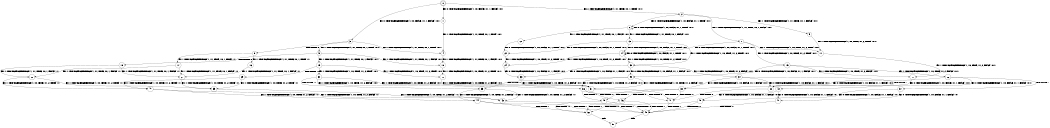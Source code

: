 digraph BCG {
size = "7, 10.5";
center = TRUE;
node [shape = circle];
0 [peripheries = 2];
0 -> 1 [label = "EX !0 !ATOMIC_EXCH_BRANCH (1, +0, FALSE, +1, 1, FALSE) !:0:1:"];
0 -> 2 [label = "EX !1 !ATOMIC_EXCH_BRANCH (1, +1, TRUE, +0, 1, TRUE) !:0:1:"];
0 -> 3 [label = "EX !0 !ATOMIC_EXCH_BRANCH (1, +0, FALSE, +1, 1, FALSE) !:0:1:"];
1 -> 4 [label = "EX !1 !ATOMIC_EXCH_BRANCH (1, +1, TRUE, +0, 1, TRUE) !:0:1:"];
2 -> 5 [label = "EX !1 !ATOMIC_EXCH_BRANCH (1, +1, TRUE, +0, 1, FALSE) !:0:1:"];
2 -> 6 [label = "EX !0 !ATOMIC_EXCH_BRANCH (1, +0, FALSE, +1, 1, TRUE) !:0:1:"];
2 -> 7 [label = "EX !1 !ATOMIC_EXCH_BRANCH (1, +1, TRUE, +0, 1, FALSE) !:0:1:"];
3 -> 4 [label = "EX !1 !ATOMIC_EXCH_BRANCH (1, +1, TRUE, +0, 1, TRUE) !:0:1:"];
3 -> 8 [label = "TERMINATE !0"];
3 -> 9 [label = "EX !1 !ATOMIC_EXCH_BRANCH (1, +1, TRUE, +0, 1, TRUE) !:0:1:"];
4 -> 10 [label = "EX !1 !ATOMIC_EXCH_BRANCH (1, +1, TRUE, +0, 1, FALSE) !:0:1:"];
5 -> 11 [label = "EX !1 !ATOMIC_EXCH_BRANCH (1, +0, TRUE, +1, 2, TRUE) !:0:1:"];
6 -> 12 [label = "EX !1 !ATOMIC_EXCH_BRANCH (1, +1, TRUE, +0, 1, FALSE) !:0:1:"];
6 -> 13 [label = "EX !1 !ATOMIC_EXCH_BRANCH (1, +1, TRUE, +0, 1, FALSE) !:0:1:"];
6 -> 6 [label = "EX !0 !ATOMIC_EXCH_BRANCH (1, +0, FALSE, +1, 1, TRUE) !:0:1:"];
7 -> 11 [label = "EX !1 !ATOMIC_EXCH_BRANCH (1, +0, TRUE, +1, 2, TRUE) !:0:1:"];
7 -> 14 [label = "EX !0 !ATOMIC_EXCH_BRANCH (1, +0, FALSE, +1, 1, TRUE) !:0:1:"];
7 -> 15 [label = "EX !1 !ATOMIC_EXCH_BRANCH (1, +0, TRUE, +1, 2, TRUE) !:0:1:"];
8 -> 16 [label = "EX !1 !ATOMIC_EXCH_BRANCH (1, +1, TRUE, +0, 1, TRUE) !:1:"];
8 -> 17 [label = "EX !1 !ATOMIC_EXCH_BRANCH (1, +1, TRUE, +0, 1, TRUE) !:1:"];
9 -> 10 [label = "EX !1 !ATOMIC_EXCH_BRANCH (1, +1, TRUE, +0, 1, FALSE) !:0:1:"];
9 -> 18 [label = "TERMINATE !0"];
9 -> 19 [label = "EX !1 !ATOMIC_EXCH_BRANCH (1, +1, TRUE, +0, 1, FALSE) !:0:1:"];
10 -> 20 [label = "EX !1 !ATOMIC_EXCH_BRANCH (1, +0, TRUE, +1, 2, TRUE) !:0:1:"];
11 -> 21 [label = "EX !1 !ATOMIC_EXCH_BRANCH (1, +0, TRUE, +1, 2, FALSE) !:0:1:"];
12 -> 22 [label = "EX !0 !ATOMIC_EXCH_BRANCH (1, +0, FALSE, +1, 1, TRUE) !:0:1:"];
13 -> 22 [label = "EX !0 !ATOMIC_EXCH_BRANCH (1, +0, FALSE, +1, 1, TRUE) !:0:1:"];
13 -> 23 [label = "EX !1 !ATOMIC_EXCH_BRANCH (1, +0, TRUE, +1, 2, TRUE) !:0:1:"];
13 -> 14 [label = "EX !0 !ATOMIC_EXCH_BRANCH (1, +0, FALSE, +1, 1, TRUE) !:0:1:"];
14 -> 24 [label = "EX !1 !ATOMIC_EXCH_BRANCH (1, +0, TRUE, +1, 2, TRUE) !:0:1:"];
14 -> 23 [label = "EX !1 !ATOMIC_EXCH_BRANCH (1, +0, TRUE, +1, 2, TRUE) !:0:1:"];
14 -> 14 [label = "EX !0 !ATOMIC_EXCH_BRANCH (1, +0, FALSE, +1, 1, TRUE) !:0:1:"];
15 -> 21 [label = "EX !1 !ATOMIC_EXCH_BRANCH (1, +0, TRUE, +1, 2, FALSE) !:0:1:"];
15 -> 25 [label = "EX !0 !ATOMIC_EXCH_BRANCH (1, +0, FALSE, +1, 1, FALSE) !:0:1:"];
15 -> 26 [label = "EX !1 !ATOMIC_EXCH_BRANCH (1, +0, TRUE, +1, 2, FALSE) !:0:1:"];
16 -> 27 [label = "EX !1 !ATOMIC_EXCH_BRANCH (1, +1, TRUE, +0, 1, FALSE) !:1:"];
17 -> 27 [label = "EX !1 !ATOMIC_EXCH_BRANCH (1, +1, TRUE, +0, 1, FALSE) !:1:"];
17 -> 28 [label = "EX !1 !ATOMIC_EXCH_BRANCH (1, +1, TRUE, +0, 1, FALSE) !:1:"];
18 -> 27 [label = "EX !1 !ATOMIC_EXCH_BRANCH (1, +1, TRUE, +0, 1, FALSE) !:1:"];
18 -> 28 [label = "EX !1 !ATOMIC_EXCH_BRANCH (1, +1, TRUE, +0, 1, FALSE) !:1:"];
19 -> 20 [label = "EX !1 !ATOMIC_EXCH_BRANCH (1, +0, TRUE, +1, 2, TRUE) !:0:1:"];
19 -> 29 [label = "TERMINATE !0"];
19 -> 30 [label = "EX !1 !ATOMIC_EXCH_BRANCH (1, +0, TRUE, +1, 2, TRUE) !:0:1:"];
20 -> 31 [label = "EX !1 !ATOMIC_EXCH_BRANCH (1, +0, TRUE, +1, 2, FALSE) !:0:1:"];
21 -> 32 [label = "EX !0 !ATOMIC_EXCH_BRANCH (1, +0, FALSE, +1, 1, FALSE) !:0:1:"];
22 -> 24 [label = "EX !1 !ATOMIC_EXCH_BRANCH (1, +0, TRUE, +1, 2, TRUE) !:0:1:"];
23 -> 33 [label = "EX !0 !ATOMIC_EXCH_BRANCH (1, +0, FALSE, +1, 1, FALSE) !:0:1:"];
23 -> 34 [label = "EX !1 !ATOMIC_EXCH_BRANCH (1, +0, TRUE, +1, 2, FALSE) !:0:1:"];
23 -> 25 [label = "EX !0 !ATOMIC_EXCH_BRANCH (1, +0, FALSE, +1, 1, FALSE) !:0:1:"];
24 -> 33 [label = "EX !0 !ATOMIC_EXCH_BRANCH (1, +0, FALSE, +1, 1, FALSE) !:0:1:"];
25 -> 31 [label = "EX !1 !ATOMIC_EXCH_BRANCH (1, +0, TRUE, +1, 2, FALSE) !:0:1:"];
25 -> 35 [label = "TERMINATE !0"];
25 -> 36 [label = "EX !1 !ATOMIC_EXCH_BRANCH (1, +0, TRUE, +1, 2, FALSE) !:0:1:"];
26 -> 32 [label = "EX !0 !ATOMIC_EXCH_BRANCH (1, +0, FALSE, +1, 1, FALSE) !:0:1:"];
26 -> 37 [label = "TERMINATE !1"];
26 -> 38 [label = "EX !0 !ATOMIC_EXCH_BRANCH (1, +0, FALSE, +1, 1, FALSE) !:0:1:"];
27 -> 39 [label = "EX !1 !ATOMIC_EXCH_BRANCH (1, +0, TRUE, +1, 2, TRUE) !:1:"];
28 -> 39 [label = "EX !1 !ATOMIC_EXCH_BRANCH (1, +0, TRUE, +1, 2, TRUE) !:1:"];
28 -> 40 [label = "EX !1 !ATOMIC_EXCH_BRANCH (1, +0, TRUE, +1, 2, TRUE) !:1:"];
29 -> 39 [label = "EX !1 !ATOMIC_EXCH_BRANCH (1, +0, TRUE, +1, 2, TRUE) !:1:"];
29 -> 40 [label = "EX !1 !ATOMIC_EXCH_BRANCH (1, +0, TRUE, +1, 2, TRUE) !:1:"];
30 -> 31 [label = "EX !1 !ATOMIC_EXCH_BRANCH (1, +0, TRUE, +1, 2, FALSE) !:0:1:"];
30 -> 35 [label = "TERMINATE !0"];
30 -> 36 [label = "EX !1 !ATOMIC_EXCH_BRANCH (1, +0, TRUE, +1, 2, FALSE) !:0:1:"];
31 -> 41 [label = "TERMINATE !0"];
32 -> 41 [label = "TERMINATE !0"];
33 -> 31 [label = "EX !1 !ATOMIC_EXCH_BRANCH (1, +0, TRUE, +1, 2, FALSE) !:0:1:"];
34 -> 32 [label = "EX !0 !ATOMIC_EXCH_BRANCH (1, +0, FALSE, +1, 1, FALSE) !:0:1:"];
34 -> 42 [label = "TERMINATE !1"];
34 -> 38 [label = "EX !0 !ATOMIC_EXCH_BRANCH (1, +0, FALSE, +1, 1, FALSE) !:0:1:"];
35 -> 43 [label = "EX !1 !ATOMIC_EXCH_BRANCH (1, +0, TRUE, +1, 2, FALSE) !:1:"];
35 -> 44 [label = "EX !1 !ATOMIC_EXCH_BRANCH (1, +0, TRUE, +1, 2, FALSE) !:1:"];
36 -> 41 [label = "TERMINATE !0"];
36 -> 45 [label = "TERMINATE !1"];
36 -> 46 [label = "TERMINATE !0"];
37 -> 47 [label = "EX !0 !ATOMIC_EXCH_BRANCH (1, +0, FALSE, +1, 1, FALSE) !:0:"];
37 -> 48 [label = "EX !0 !ATOMIC_EXCH_BRANCH (1, +0, FALSE, +1, 1, FALSE) !:0:"];
38 -> 41 [label = "TERMINATE !0"];
38 -> 45 [label = "TERMINATE !1"];
38 -> 46 [label = "TERMINATE !0"];
39 -> 43 [label = "EX !1 !ATOMIC_EXCH_BRANCH (1, +0, TRUE, +1, 2, FALSE) !:1:"];
40 -> 43 [label = "EX !1 !ATOMIC_EXCH_BRANCH (1, +0, TRUE, +1, 2, FALSE) !:1:"];
40 -> 44 [label = "EX !1 !ATOMIC_EXCH_BRANCH (1, +0, TRUE, +1, 2, FALSE) !:1:"];
41 -> 49 [label = "TERMINATE !1"];
42 -> 47 [label = "EX !0 !ATOMIC_EXCH_BRANCH (1, +0, FALSE, +1, 1, FALSE) !:0:"];
42 -> 48 [label = "EX !0 !ATOMIC_EXCH_BRANCH (1, +0, FALSE, +1, 1, FALSE) !:0:"];
43 -> 49 [label = "TERMINATE !1"];
44 -> 49 [label = "TERMINATE !1"];
44 -> 50 [label = "TERMINATE !1"];
45 -> 49 [label = "TERMINATE !0"];
45 -> 50 [label = "TERMINATE !0"];
46 -> 49 [label = "TERMINATE !1"];
46 -> 50 [label = "TERMINATE !1"];
47 -> 49 [label = "TERMINATE !0"];
48 -> 49 [label = "TERMINATE !0"];
48 -> 50 [label = "TERMINATE !0"];
49 -> 51 [label = "exit"];
50 -> 51 [label = "exit"];
}
